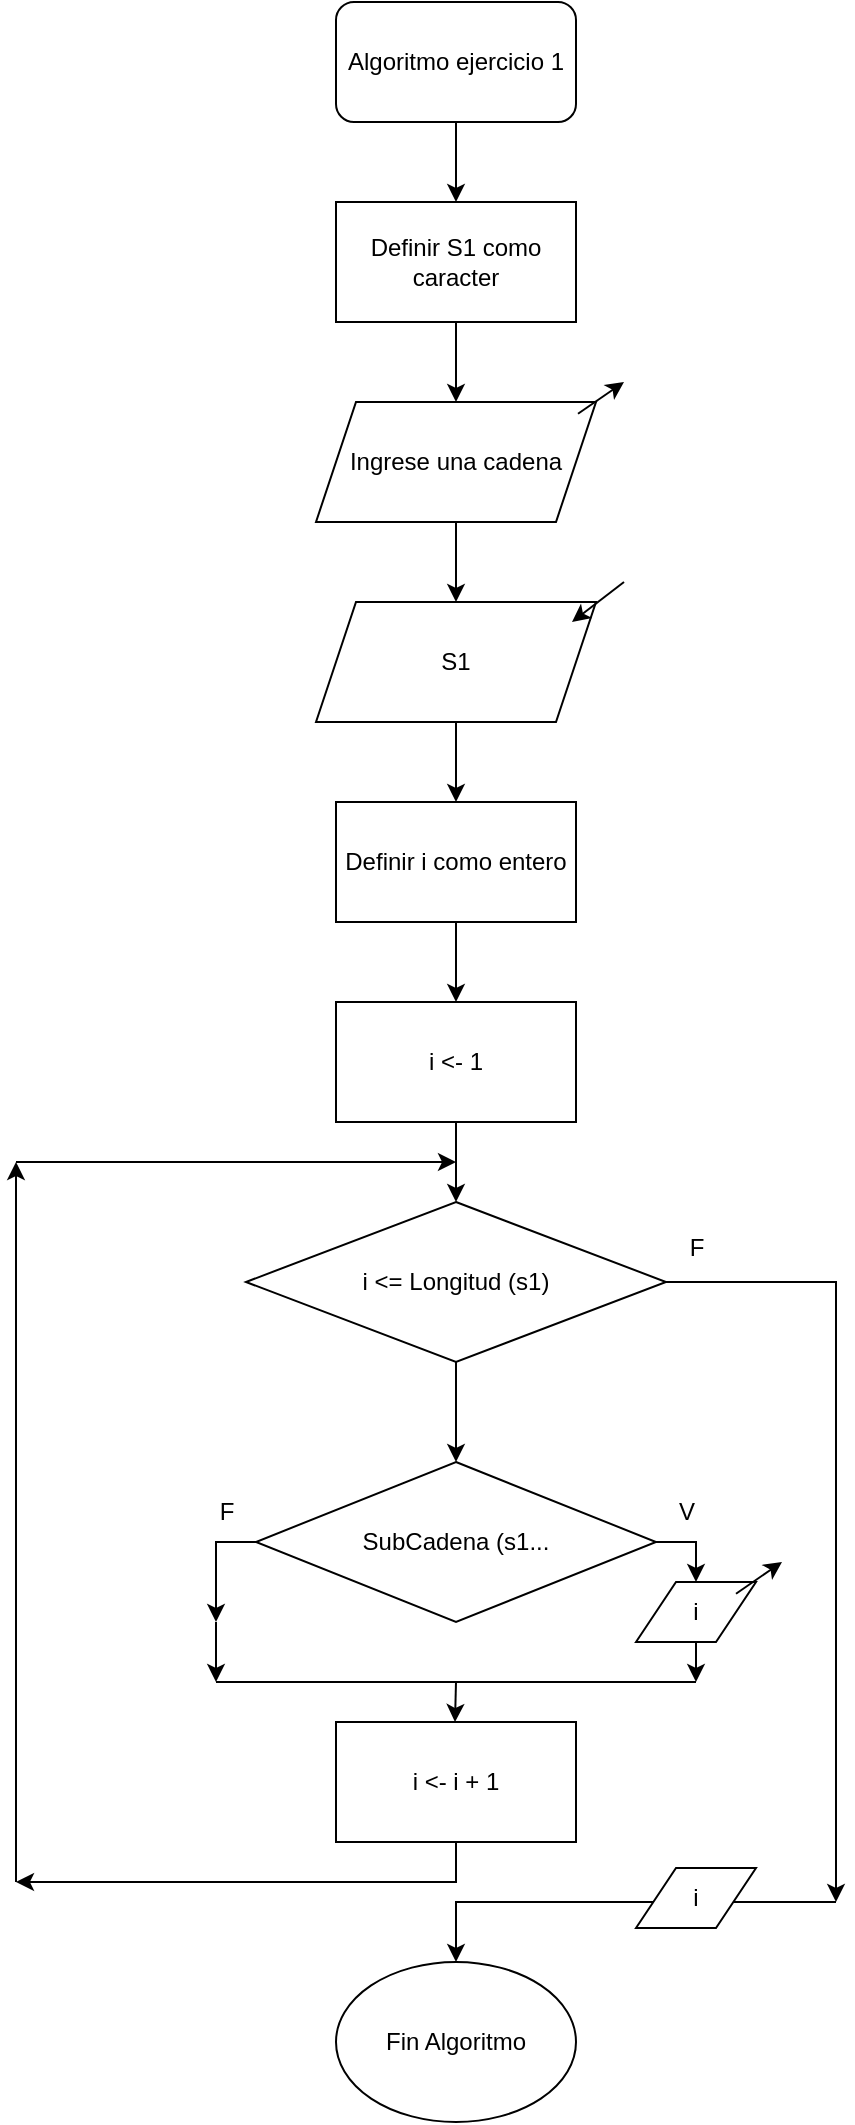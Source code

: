 <mxfile version="24.3.1" type="github">
  <diagram name="Página-1" id="dOaka2SPTmcFkRZOioft">
    <mxGraphModel dx="785" dy="604" grid="1" gridSize="10" guides="1" tooltips="1" connect="1" arrows="1" fold="1" page="1" pageScale="1" pageWidth="827" pageHeight="1169" math="0" shadow="0">
      <root>
        <mxCell id="0" />
        <mxCell id="1" parent="0" />
        <mxCell id="5185pD2cCHD6QMqtkqrW-4" value="" style="edgeStyle=orthogonalEdgeStyle;rounded=0;orthogonalLoop=1;jettySize=auto;html=1;" edge="1" parent="1" source="5185pD2cCHD6QMqtkqrW-1" target="5185pD2cCHD6QMqtkqrW-2">
          <mxGeometry relative="1" as="geometry" />
        </mxCell>
        <mxCell id="5185pD2cCHD6QMqtkqrW-1" value="Algoritmo ejercicio 1" style="rounded=1;whiteSpace=wrap;html=1;" vertex="1" parent="1">
          <mxGeometry x="340" y="20" width="120" height="60" as="geometry" />
        </mxCell>
        <mxCell id="5185pD2cCHD6QMqtkqrW-6" value="" style="edgeStyle=orthogonalEdgeStyle;rounded=0;orthogonalLoop=1;jettySize=auto;html=1;" edge="1" parent="1" source="5185pD2cCHD6QMqtkqrW-2" target="5185pD2cCHD6QMqtkqrW-5">
          <mxGeometry relative="1" as="geometry" />
        </mxCell>
        <mxCell id="5185pD2cCHD6QMqtkqrW-2" value="Definir S1 como caracter" style="rounded=0;whiteSpace=wrap;html=1;" vertex="1" parent="1">
          <mxGeometry x="340" y="120" width="120" height="60" as="geometry" />
        </mxCell>
        <mxCell id="5185pD2cCHD6QMqtkqrW-9" value="" style="edgeStyle=orthogonalEdgeStyle;rounded=0;orthogonalLoop=1;jettySize=auto;html=1;" edge="1" parent="1" source="5185pD2cCHD6QMqtkqrW-5" target="5185pD2cCHD6QMqtkqrW-8">
          <mxGeometry relative="1" as="geometry" />
        </mxCell>
        <mxCell id="5185pD2cCHD6QMqtkqrW-5" value="Ingrese una cadena" style="shape=parallelogram;perimeter=parallelogramPerimeter;whiteSpace=wrap;html=1;fixedSize=1;" vertex="1" parent="1">
          <mxGeometry x="330" y="220" width="140" height="60" as="geometry" />
        </mxCell>
        <mxCell id="5185pD2cCHD6QMqtkqrW-7" value="" style="endArrow=classic;html=1;rounded=0;" edge="1" parent="1">
          <mxGeometry width="50" height="50" relative="1" as="geometry">
            <mxPoint x="461" y="225.85" as="sourcePoint" />
            <mxPoint x="484" y="210" as="targetPoint" />
          </mxGeometry>
        </mxCell>
        <mxCell id="5185pD2cCHD6QMqtkqrW-12" value="" style="edgeStyle=orthogonalEdgeStyle;rounded=0;orthogonalLoop=1;jettySize=auto;html=1;" edge="1" parent="1" source="5185pD2cCHD6QMqtkqrW-8" target="5185pD2cCHD6QMqtkqrW-11">
          <mxGeometry relative="1" as="geometry" />
        </mxCell>
        <mxCell id="5185pD2cCHD6QMqtkqrW-8" value="S1" style="shape=parallelogram;perimeter=parallelogramPerimeter;whiteSpace=wrap;html=1;fixedSize=1;" vertex="1" parent="1">
          <mxGeometry x="330" y="320" width="140" height="60" as="geometry" />
        </mxCell>
        <mxCell id="5185pD2cCHD6QMqtkqrW-10" value="" style="endArrow=classic;html=1;rounded=0;" edge="1" parent="1">
          <mxGeometry width="50" height="50" relative="1" as="geometry">
            <mxPoint x="484" y="310" as="sourcePoint" />
            <mxPoint x="458" y="330" as="targetPoint" />
          </mxGeometry>
        </mxCell>
        <mxCell id="5185pD2cCHD6QMqtkqrW-14" value="" style="edgeStyle=orthogonalEdgeStyle;rounded=0;orthogonalLoop=1;jettySize=auto;html=1;" edge="1" parent="1" source="5185pD2cCHD6QMqtkqrW-11" target="5185pD2cCHD6QMqtkqrW-13">
          <mxGeometry relative="1" as="geometry" />
        </mxCell>
        <mxCell id="5185pD2cCHD6QMqtkqrW-11" value="Definir i como entero" style="whiteSpace=wrap;html=1;" vertex="1" parent="1">
          <mxGeometry x="340" y="420" width="120" height="60" as="geometry" />
        </mxCell>
        <mxCell id="5185pD2cCHD6QMqtkqrW-18" value="" style="edgeStyle=orthogonalEdgeStyle;rounded=0;orthogonalLoop=1;jettySize=auto;html=1;" edge="1" parent="1" source="5185pD2cCHD6QMqtkqrW-13" target="5185pD2cCHD6QMqtkqrW-17">
          <mxGeometry relative="1" as="geometry" />
        </mxCell>
        <mxCell id="5185pD2cCHD6QMqtkqrW-13" value="i &amp;lt;- 1" style="whiteSpace=wrap;html=1;" vertex="1" parent="1">
          <mxGeometry x="340" y="520" width="120" height="60" as="geometry" />
        </mxCell>
        <mxCell id="5185pD2cCHD6QMqtkqrW-20" value="" style="edgeStyle=orthogonalEdgeStyle;rounded=0;orthogonalLoop=1;jettySize=auto;html=1;" edge="1" parent="1" source="5185pD2cCHD6QMqtkqrW-17" target="5185pD2cCHD6QMqtkqrW-19">
          <mxGeometry relative="1" as="geometry" />
        </mxCell>
        <mxCell id="5185pD2cCHD6QMqtkqrW-17" value="i &amp;lt;= Longitud (s1)" style="rhombus;whiteSpace=wrap;html=1;" vertex="1" parent="1">
          <mxGeometry x="295" y="620" width="210" height="80" as="geometry" />
        </mxCell>
        <mxCell id="5185pD2cCHD6QMqtkqrW-19" value="SubCadena (s1..." style="rhombus;whiteSpace=wrap;html=1;" vertex="1" parent="1">
          <mxGeometry x="300" y="750" width="200" height="80" as="geometry" />
        </mxCell>
        <mxCell id="5185pD2cCHD6QMqtkqrW-22" value="i &amp;lt;- i + 1" style="rounded=0;whiteSpace=wrap;html=1;" vertex="1" parent="1">
          <mxGeometry x="340" y="880" width="120" height="60" as="geometry" />
        </mxCell>
        <mxCell id="5185pD2cCHD6QMqtkqrW-23" value="Fin Algoritmo" style="ellipse;whiteSpace=wrap;html=1;" vertex="1" parent="1">
          <mxGeometry x="340" y="1000" width="120" height="80" as="geometry" />
        </mxCell>
        <mxCell id="5185pD2cCHD6QMqtkqrW-24" value="" style="endArrow=classic;html=1;rounded=0;" edge="1" parent="1">
          <mxGeometry width="50" height="50" relative="1" as="geometry">
            <mxPoint x="505" y="660" as="sourcePoint" />
            <mxPoint x="590" y="970" as="targetPoint" />
            <Array as="points">
              <mxPoint x="590" y="660" />
            </Array>
          </mxGeometry>
        </mxCell>
        <mxCell id="5185pD2cCHD6QMqtkqrW-26" value="" style="endArrow=classic;html=1;rounded=0;entryX=0.5;entryY=0;entryDx=0;entryDy=0;" edge="1" parent="1" target="5185pD2cCHD6QMqtkqrW-23">
          <mxGeometry width="50" height="50" relative="1" as="geometry">
            <mxPoint x="590" y="970" as="sourcePoint" />
            <mxPoint x="400" y="980" as="targetPoint" />
            <Array as="points">
              <mxPoint x="560" y="970" />
              <mxPoint x="510" y="970" />
              <mxPoint x="450" y="970" />
              <mxPoint x="400" y="970" />
            </Array>
          </mxGeometry>
        </mxCell>
        <mxCell id="5185pD2cCHD6QMqtkqrW-27" value="" style="endArrow=classic;html=1;rounded=0;" edge="1" parent="1">
          <mxGeometry width="50" height="50" relative="1" as="geometry">
            <mxPoint x="180" y="600" as="sourcePoint" />
            <mxPoint x="400" y="600" as="targetPoint" />
          </mxGeometry>
        </mxCell>
        <mxCell id="5185pD2cCHD6QMqtkqrW-28" value="" style="endArrow=classic;html=1;rounded=0;" edge="1" parent="1">
          <mxGeometry width="50" height="50" relative="1" as="geometry">
            <mxPoint x="180" y="960" as="sourcePoint" />
            <mxPoint x="180" y="600" as="targetPoint" />
          </mxGeometry>
        </mxCell>
        <mxCell id="5185pD2cCHD6QMqtkqrW-29" value="" style="endArrow=classic;html=1;rounded=0;exitX=0.5;exitY=1;exitDx=0;exitDy=0;" edge="1" parent="1" source="5185pD2cCHD6QMqtkqrW-22">
          <mxGeometry width="50" height="50" relative="1" as="geometry">
            <mxPoint x="400" y="960" as="sourcePoint" />
            <mxPoint x="180" y="960" as="targetPoint" />
            <Array as="points">
              <mxPoint x="400" y="960" />
            </Array>
          </mxGeometry>
        </mxCell>
        <mxCell id="5185pD2cCHD6QMqtkqrW-33" value="" style="endArrow=classic;html=1;rounded=0;exitX=0;exitY=0.5;exitDx=0;exitDy=0;" edge="1" parent="1" source="5185pD2cCHD6QMqtkqrW-19">
          <mxGeometry width="50" height="50" relative="1" as="geometry">
            <mxPoint x="295" y="790" as="sourcePoint" />
            <mxPoint x="280" y="830" as="targetPoint" />
            <Array as="points">
              <mxPoint x="280" y="790" />
            </Array>
          </mxGeometry>
        </mxCell>
        <mxCell id="5185pD2cCHD6QMqtkqrW-34" value="" style="endArrow=classic;html=1;rounded=0;" edge="1" parent="1">
          <mxGeometry width="50" height="50" relative="1" as="geometry">
            <mxPoint x="280" y="830" as="sourcePoint" />
            <mxPoint x="280" y="860" as="targetPoint" />
          </mxGeometry>
        </mxCell>
        <mxCell id="5185pD2cCHD6QMqtkqrW-35" value="" style="endArrow=classic;html=1;rounded=0;" edge="1" parent="1">
          <mxGeometry width="50" height="50" relative="1" as="geometry">
            <mxPoint x="500" y="790" as="sourcePoint" />
            <mxPoint x="520" y="810" as="targetPoint" />
            <Array as="points">
              <mxPoint x="520" y="790" />
            </Array>
          </mxGeometry>
        </mxCell>
        <mxCell id="5185pD2cCHD6QMqtkqrW-36" value="" style="endArrow=classic;html=1;rounded=0;" edge="1" parent="1">
          <mxGeometry width="50" height="50" relative="1" as="geometry">
            <mxPoint x="520" y="840" as="sourcePoint" />
            <mxPoint x="520" y="860" as="targetPoint" />
          </mxGeometry>
        </mxCell>
        <mxCell id="5185pD2cCHD6QMqtkqrW-37" value="" style="endArrow=none;html=1;rounded=0;" edge="1" parent="1">
          <mxGeometry width="50" height="50" relative="1" as="geometry">
            <mxPoint x="520" y="860" as="sourcePoint" />
            <mxPoint x="280" y="860" as="targetPoint" />
            <Array as="points" />
          </mxGeometry>
        </mxCell>
        <mxCell id="5185pD2cCHD6QMqtkqrW-38" value="" style="endArrow=classic;html=1;rounded=0;" edge="1" parent="1">
          <mxGeometry width="50" height="50" relative="1" as="geometry">
            <mxPoint x="400" y="860" as="sourcePoint" />
            <mxPoint x="399.5" y="880" as="targetPoint" />
          </mxGeometry>
        </mxCell>
        <mxCell id="5185pD2cCHD6QMqtkqrW-39" value="i" style="shape=parallelogram;perimeter=parallelogramPerimeter;whiteSpace=wrap;html=1;fixedSize=1;" vertex="1" parent="1">
          <mxGeometry x="490" y="810" width="60" height="30" as="geometry" />
        </mxCell>
        <mxCell id="5185pD2cCHD6QMqtkqrW-40" value="" style="endArrow=classic;html=1;rounded=0;" edge="1" parent="1">
          <mxGeometry width="50" height="50" relative="1" as="geometry">
            <mxPoint x="540" y="815.85" as="sourcePoint" />
            <mxPoint x="563" y="800.0" as="targetPoint" />
          </mxGeometry>
        </mxCell>
        <mxCell id="5185pD2cCHD6QMqtkqrW-41" value="F" style="text;html=1;align=center;verticalAlign=middle;resizable=0;points=[];autosize=1;strokeColor=none;fillColor=none;" vertex="1" parent="1">
          <mxGeometry x="505" y="628" width="30" height="30" as="geometry" />
        </mxCell>
        <mxCell id="5185pD2cCHD6QMqtkqrW-42" value="V" style="text;html=1;align=center;verticalAlign=middle;resizable=0;points=[];autosize=1;strokeColor=none;fillColor=none;" vertex="1" parent="1">
          <mxGeometry x="500" y="760" width="30" height="30" as="geometry" />
        </mxCell>
        <mxCell id="5185pD2cCHD6QMqtkqrW-43" value="F" style="text;html=1;align=center;verticalAlign=middle;resizable=0;points=[];autosize=1;strokeColor=none;fillColor=none;" vertex="1" parent="1">
          <mxGeometry x="270" y="760" width="30" height="30" as="geometry" />
        </mxCell>
        <mxCell id="5185pD2cCHD6QMqtkqrW-44" value="i" style="shape=parallelogram;perimeter=parallelogramPerimeter;whiteSpace=wrap;html=1;fixedSize=1;" vertex="1" parent="1">
          <mxGeometry x="490" y="953" width="60" height="30" as="geometry" />
        </mxCell>
      </root>
    </mxGraphModel>
  </diagram>
</mxfile>
